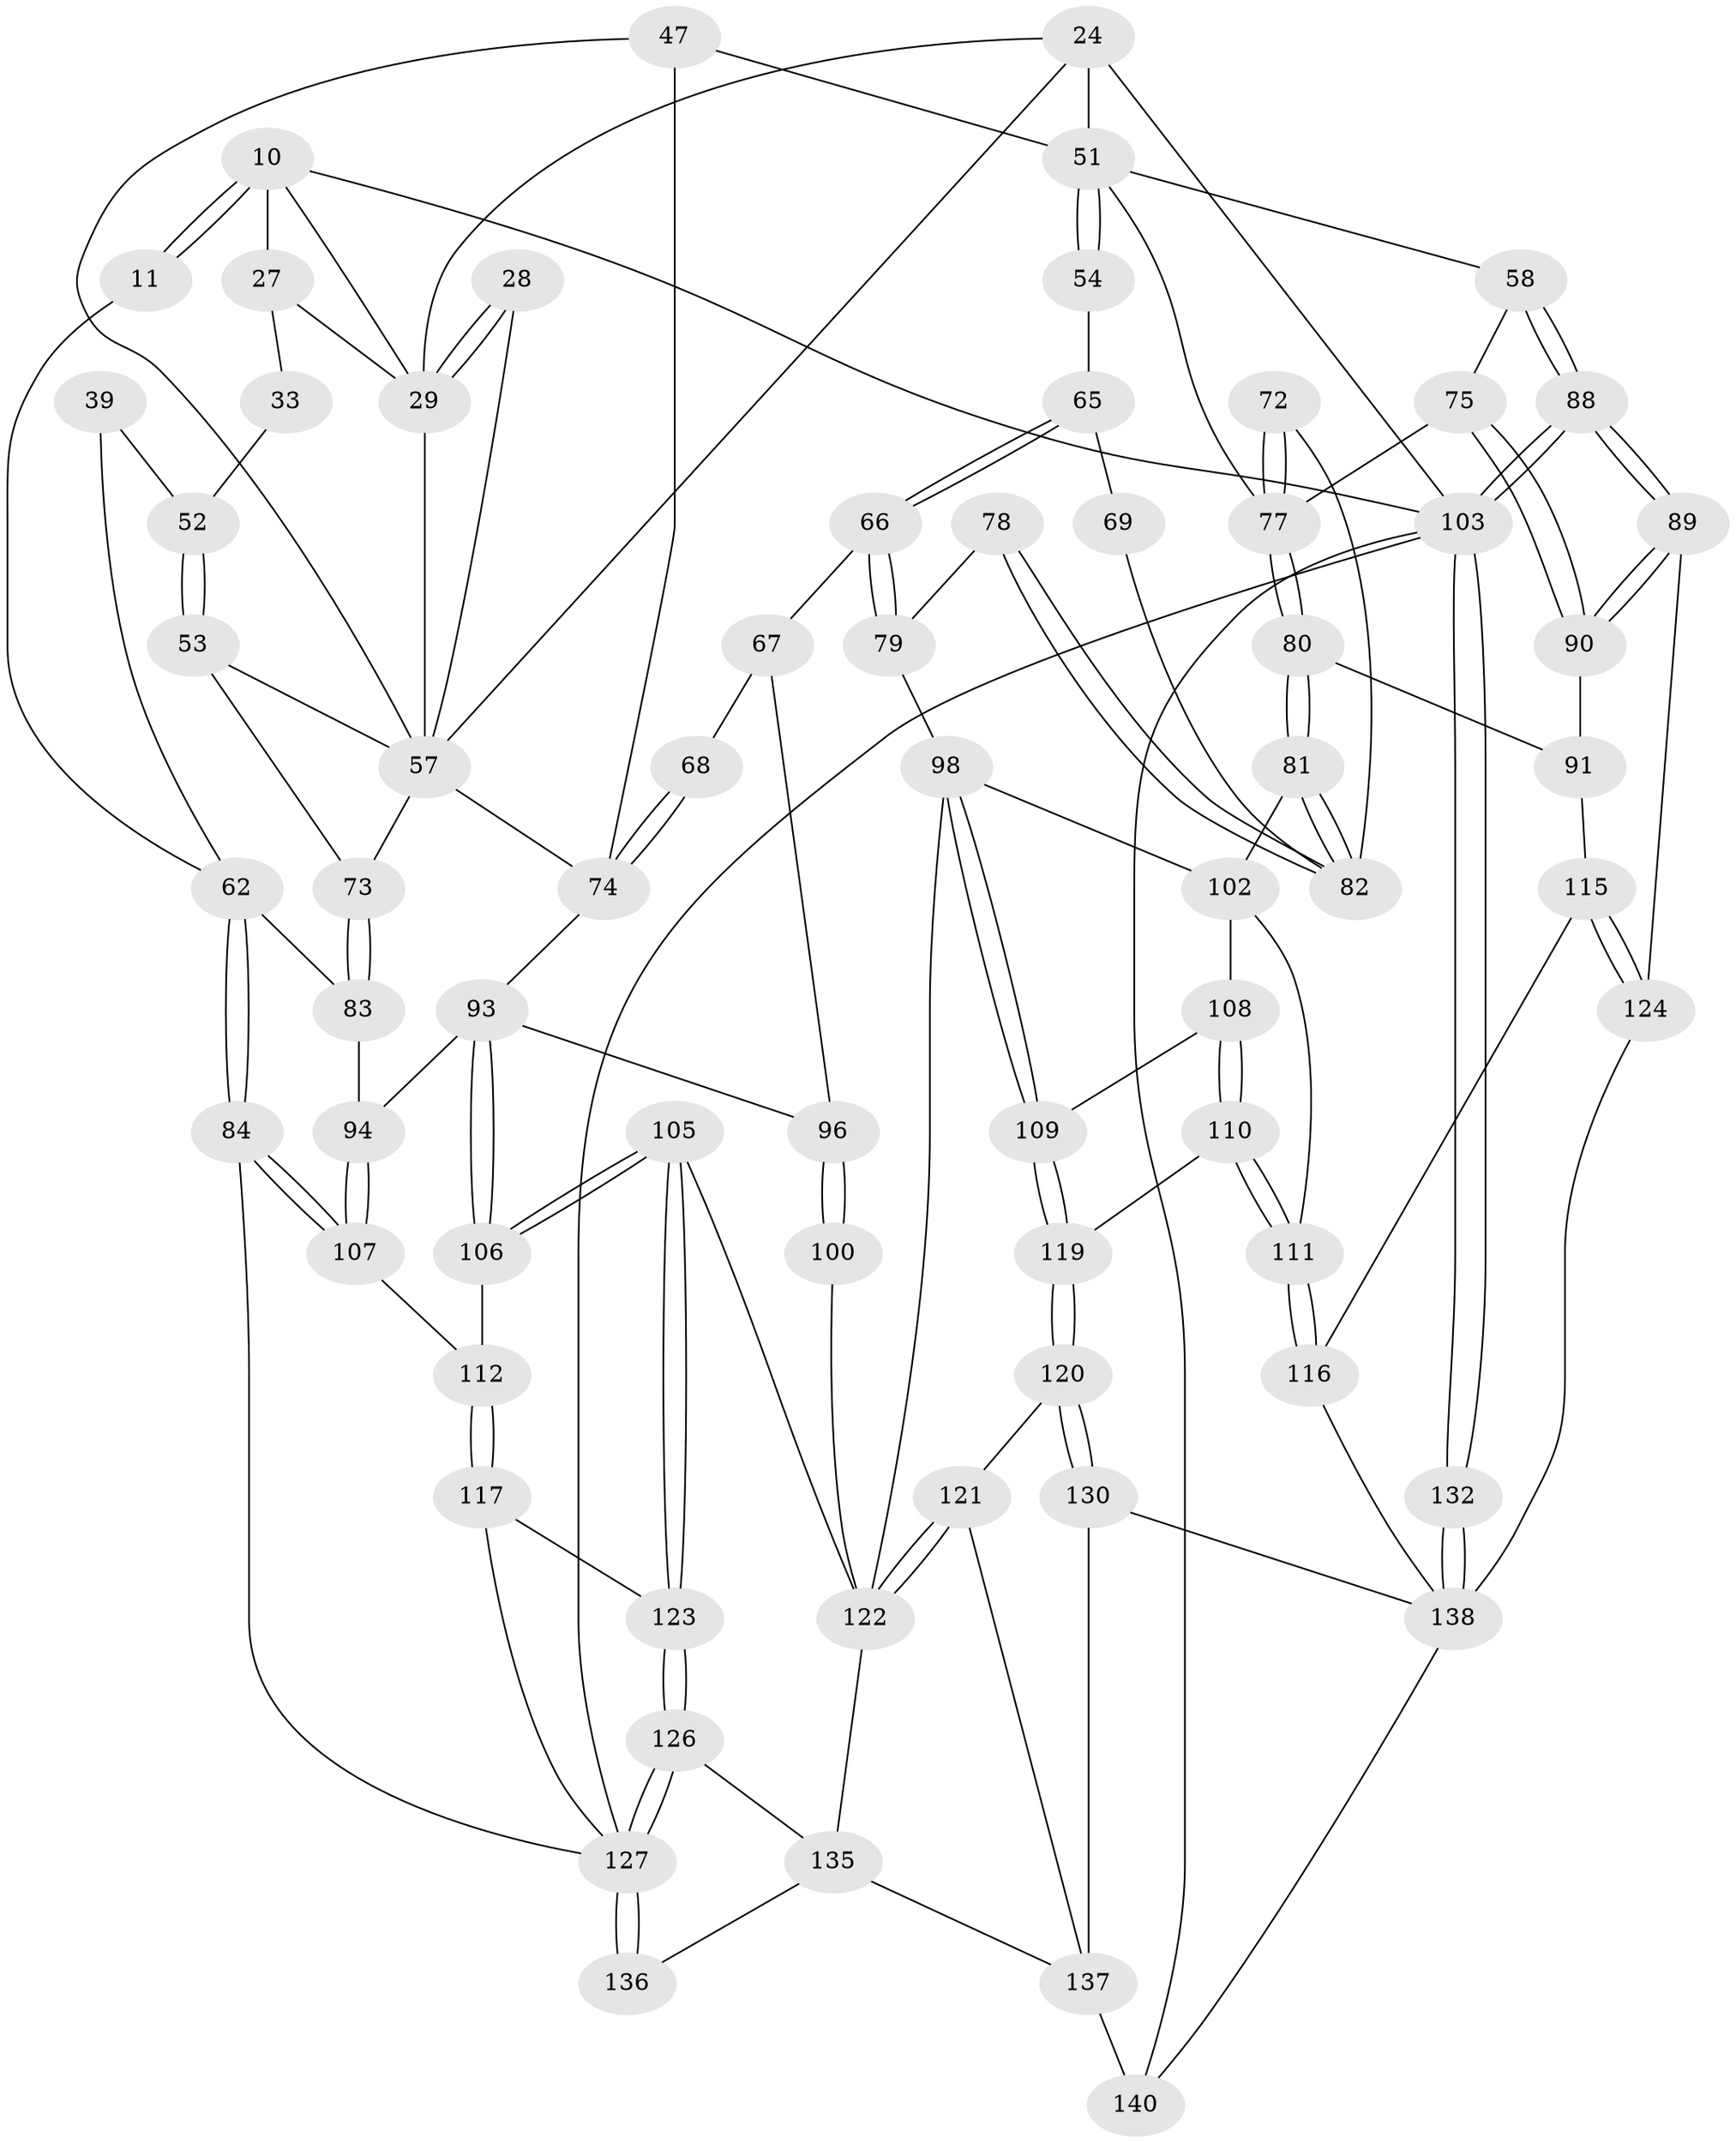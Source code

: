 // original degree distribution, {4: 0.20714285714285716, 5: 0.5428571428571428, 6: 0.22142857142857142, 3: 0.02857142857142857}
// Generated by graph-tools (version 1.1) at 2025/00/03/09/25 05:00:32]
// undirected, 70 vertices, 153 edges
graph export_dot {
graph [start="1"]
  node [color=gray90,style=filled];
  10 [pos="+0+0.07420405004316868",super="+9+4"];
  11 [pos="+0+0"];
  24 [pos="+1+0.20511569125104376",super="+19+16+23"];
  27 [pos="+0.14377726276520364+0.16598298301070902",super="+18+26"];
  28 [pos="+0.34773236332188145+0.08003553608643274"];
  29 [pos="+0.248160619622345+0.2382608588449539",super="+25+8+14"];
  33 [pos="+0.1304255125887291+0.21408950244755906",super="+32+31"];
  39 [pos="+0+0.2657722471130203"];
  47 [pos="+0.4223462261086781+0.27314589325172933",super="+46"];
  51 [pos="+0.7158630264673034+0.3570891954313622",super="+21+20+45+42"];
  52 [pos="+0.08177109329256735+0.2966712563792865",super="+35+36+34"];
  53 [pos="+0.09010997760708801+0.3453757185210299",super="+38"];
  54 [pos="+0.5906498166565285+0.32103674222307926"];
  57 [pos="+0.2875001081354498+0.43805651722505584",super="+44+37+43"];
  58 [pos="+1+0.3789943160410307"];
  62 [pos="+0+0.5041837569080694",super="+40"];
  65 [pos="+0.5909164314650316+0.4052062440351222",super="+64"];
  66 [pos="+0.5579620241901052+0.4997200348231422"];
  67 [pos="+0.5528297829424306+0.49914681017156964"];
  68 [pos="+0.5242404765134654+0.4777193013137151"];
  69 [pos="+0.6511505670512876+0.4279201173830897"];
  72 [pos="+0.7027125994332075+0.42172962009350573"];
  73 [pos="+0.17080304950321404+0.44854607675133207",super="+60"];
  74 [pos="+0.3182247357332464+0.4809375973042909",super="+56+55+63"];
  75 [pos="+0.9759985632529815+0.4406066397266272",super="+59"];
  77 [pos="+0.8507450852950347+0.5131691290796658",super="+76+50"];
  78 [pos="+0.6004863598389389+0.5098639497740002"];
  79 [pos="+0.585838750597062+0.513550486179545"];
  80 [pos="+0.816435512931515+0.5874733725091077"];
  81 [pos="+0.7854460809148426+0.6004000681870307"];
  82 [pos="+0.7657603100328523+0.582273764198775",super="+71+70"];
  83 [pos="+0.13036968649616262+0.5644135730247435",super="+61"];
  84 [pos="+0+0.7092229563625442"];
  88 [pos="+1+0.6933200274300432"];
  89 [pos="+1+0.696104378534988"];
  90 [pos="+0.9602792015574156+0.6342985184152158"];
  91 [pos="+0.8768671638214897+0.625809838774948"];
  93 [pos="+0.2972851902235084+0.5800528467563928",super="+92"];
  94 [pos="+0.14401743565747058+0.5882355092647912"];
  96 [pos="+0.35762891118611556+0.5111054943295651",super="+95"];
  98 [pos="+0.48991394206660194+0.6895498967738071",super="+97"];
  100 [pos="+0.480060201415662+0.6144299119741902"];
  102 [pos="+0.6140388832828375+0.6109753296535153",super="+101"];
  103 [pos="+1+1",super="+3+87"];
  105 [pos="+0.34076350118266646+0.7101324769685462"];
  106 [pos="+0.31287988374459674+0.677801291514698"];
  107 [pos="+0.10887413671266226+0.6697163858738369"];
  108 [pos="+0.626944882366137+0.6545160418300379"];
  109 [pos="+0.5363603526901383+0.7341565539538022"];
  110 [pos="+0.7192634094318461+0.7462375565266528"];
  111 [pos="+0.7289484400110998+0.7473651106528004"];
  112 [pos="+0.17011765929918415+0.7110452834263984"];
  115 [pos="+0.8025169983321222+0.766677578047182",super="+114"];
  116 [pos="+0.7317176271525716+0.7523772134905575"];
  117 [pos="+0.15282169411191+0.7919655894867148"];
  119 [pos="+0.5618227038815055+0.7693084159666688"];
  120 [pos="+0.54722581276564+0.8331536350310791"];
  121 [pos="+0.45105399972924265+0.887778445820092"];
  122 [pos="+0.38430145942759825+0.8247819538566523",super="+104+99"];
  123 [pos="+0.2635332660018146+0.8024095822185093"];
  124 [pos="+0.9090951885159038+0.8362711214078964",super="+113"];
  126 [pos="+0.24024148275930612+0.8842430881945499"];
  127 [pos="+0.22105709685573885+0.9058589012278216",super="+118+86"];
  130 [pos="+0.6182424570041561+0.9108301804741912"];
  132 [pos="+1+1"];
  135 [pos="+0.3250419563229826+1",super="+125"];
  136 [pos="+0.21874494148797913+0.9159976184689504"];
  137 [pos="+0.5854648767475154+0.9466874332762113",super="+134"];
  138 [pos="+0.7028080568847106+1",super="+129+128+131"];
  140 [pos="+0.37923108718800586+1",super="+139"];
  10 -- 11 [weight=2];
  10 -- 11;
  10 -- 103 [weight=2];
  10 -- 29;
  10 -- 27;
  11 -- 62;
  24 -- 103 [weight=2];
  24 -- 51 [weight=3];
  24 -- 29 [weight=2];
  24 -- 57;
  27 -- 29 [weight=2];
  27 -- 33 [weight=2];
  28 -- 29 [weight=2];
  28 -- 29;
  28 -- 57;
  29 -- 57;
  33 -- 52 [weight=2];
  39 -- 52 [weight=2];
  39 -- 62;
  47 -- 74 [weight=2];
  47 -- 51;
  47 -- 57;
  51 -- 54 [weight=2];
  51 -- 54;
  51 -- 58;
  51 -- 77 [weight=2];
  52 -- 53 [weight=2];
  52 -- 53;
  53 -- 73;
  53 -- 57;
  54 -- 65;
  57 -- 73;
  57 -- 74;
  58 -- 88;
  58 -- 88;
  58 -- 75;
  62 -- 84;
  62 -- 84;
  62 -- 83;
  65 -- 66;
  65 -- 66;
  65 -- 69 [weight=2];
  66 -- 67;
  66 -- 79;
  66 -- 79;
  67 -- 68;
  67 -- 96;
  68 -- 74 [weight=2];
  68 -- 74;
  69 -- 82;
  72 -- 77 [weight=2];
  72 -- 77;
  72 -- 82;
  73 -- 83 [weight=2];
  73 -- 83;
  74 -- 93;
  75 -- 90;
  75 -- 90;
  75 -- 77 [weight=2];
  77 -- 80;
  77 -- 80;
  78 -- 79;
  78 -- 82 [weight=2];
  78 -- 82;
  79 -- 98;
  80 -- 81;
  80 -- 81;
  80 -- 91;
  81 -- 82;
  81 -- 82;
  81 -- 102;
  83 -- 94;
  84 -- 107;
  84 -- 107;
  84 -- 127;
  88 -- 89;
  88 -- 89;
  88 -- 103;
  88 -- 103;
  89 -- 90;
  89 -- 90;
  89 -- 124;
  90 -- 91;
  91 -- 115;
  93 -- 94;
  93 -- 106;
  93 -- 106;
  93 -- 96;
  94 -- 107;
  94 -- 107;
  96 -- 100 [weight=2];
  96 -- 100;
  98 -- 109;
  98 -- 109;
  98 -- 102;
  98 -- 122;
  100 -- 122;
  102 -- 108;
  102 -- 111;
  103 -- 132;
  103 -- 132;
  103 -- 140;
  103 -- 127;
  105 -- 106;
  105 -- 106;
  105 -- 123;
  105 -- 123;
  105 -- 122;
  106 -- 112;
  107 -- 112;
  108 -- 109;
  108 -- 110;
  108 -- 110;
  109 -- 119;
  109 -- 119;
  110 -- 111;
  110 -- 111;
  110 -- 119;
  111 -- 116;
  111 -- 116;
  112 -- 117;
  112 -- 117;
  115 -- 116;
  115 -- 124 [weight=2];
  115 -- 124;
  116 -- 138;
  117 -- 123;
  117 -- 127;
  119 -- 120;
  119 -- 120;
  120 -- 121;
  120 -- 130;
  120 -- 130;
  121 -- 122;
  121 -- 122;
  121 -- 137;
  122 -- 135;
  123 -- 126;
  123 -- 126;
  124 -- 138;
  126 -- 127;
  126 -- 127;
  126 -- 135;
  127 -- 136 [weight=2];
  127 -- 136;
  130 -- 137;
  130 -- 138;
  132 -- 138 [weight=2];
  132 -- 138;
  135 -- 136;
  135 -- 137;
  137 -- 140 [weight=2];
  138 -- 140;
}
